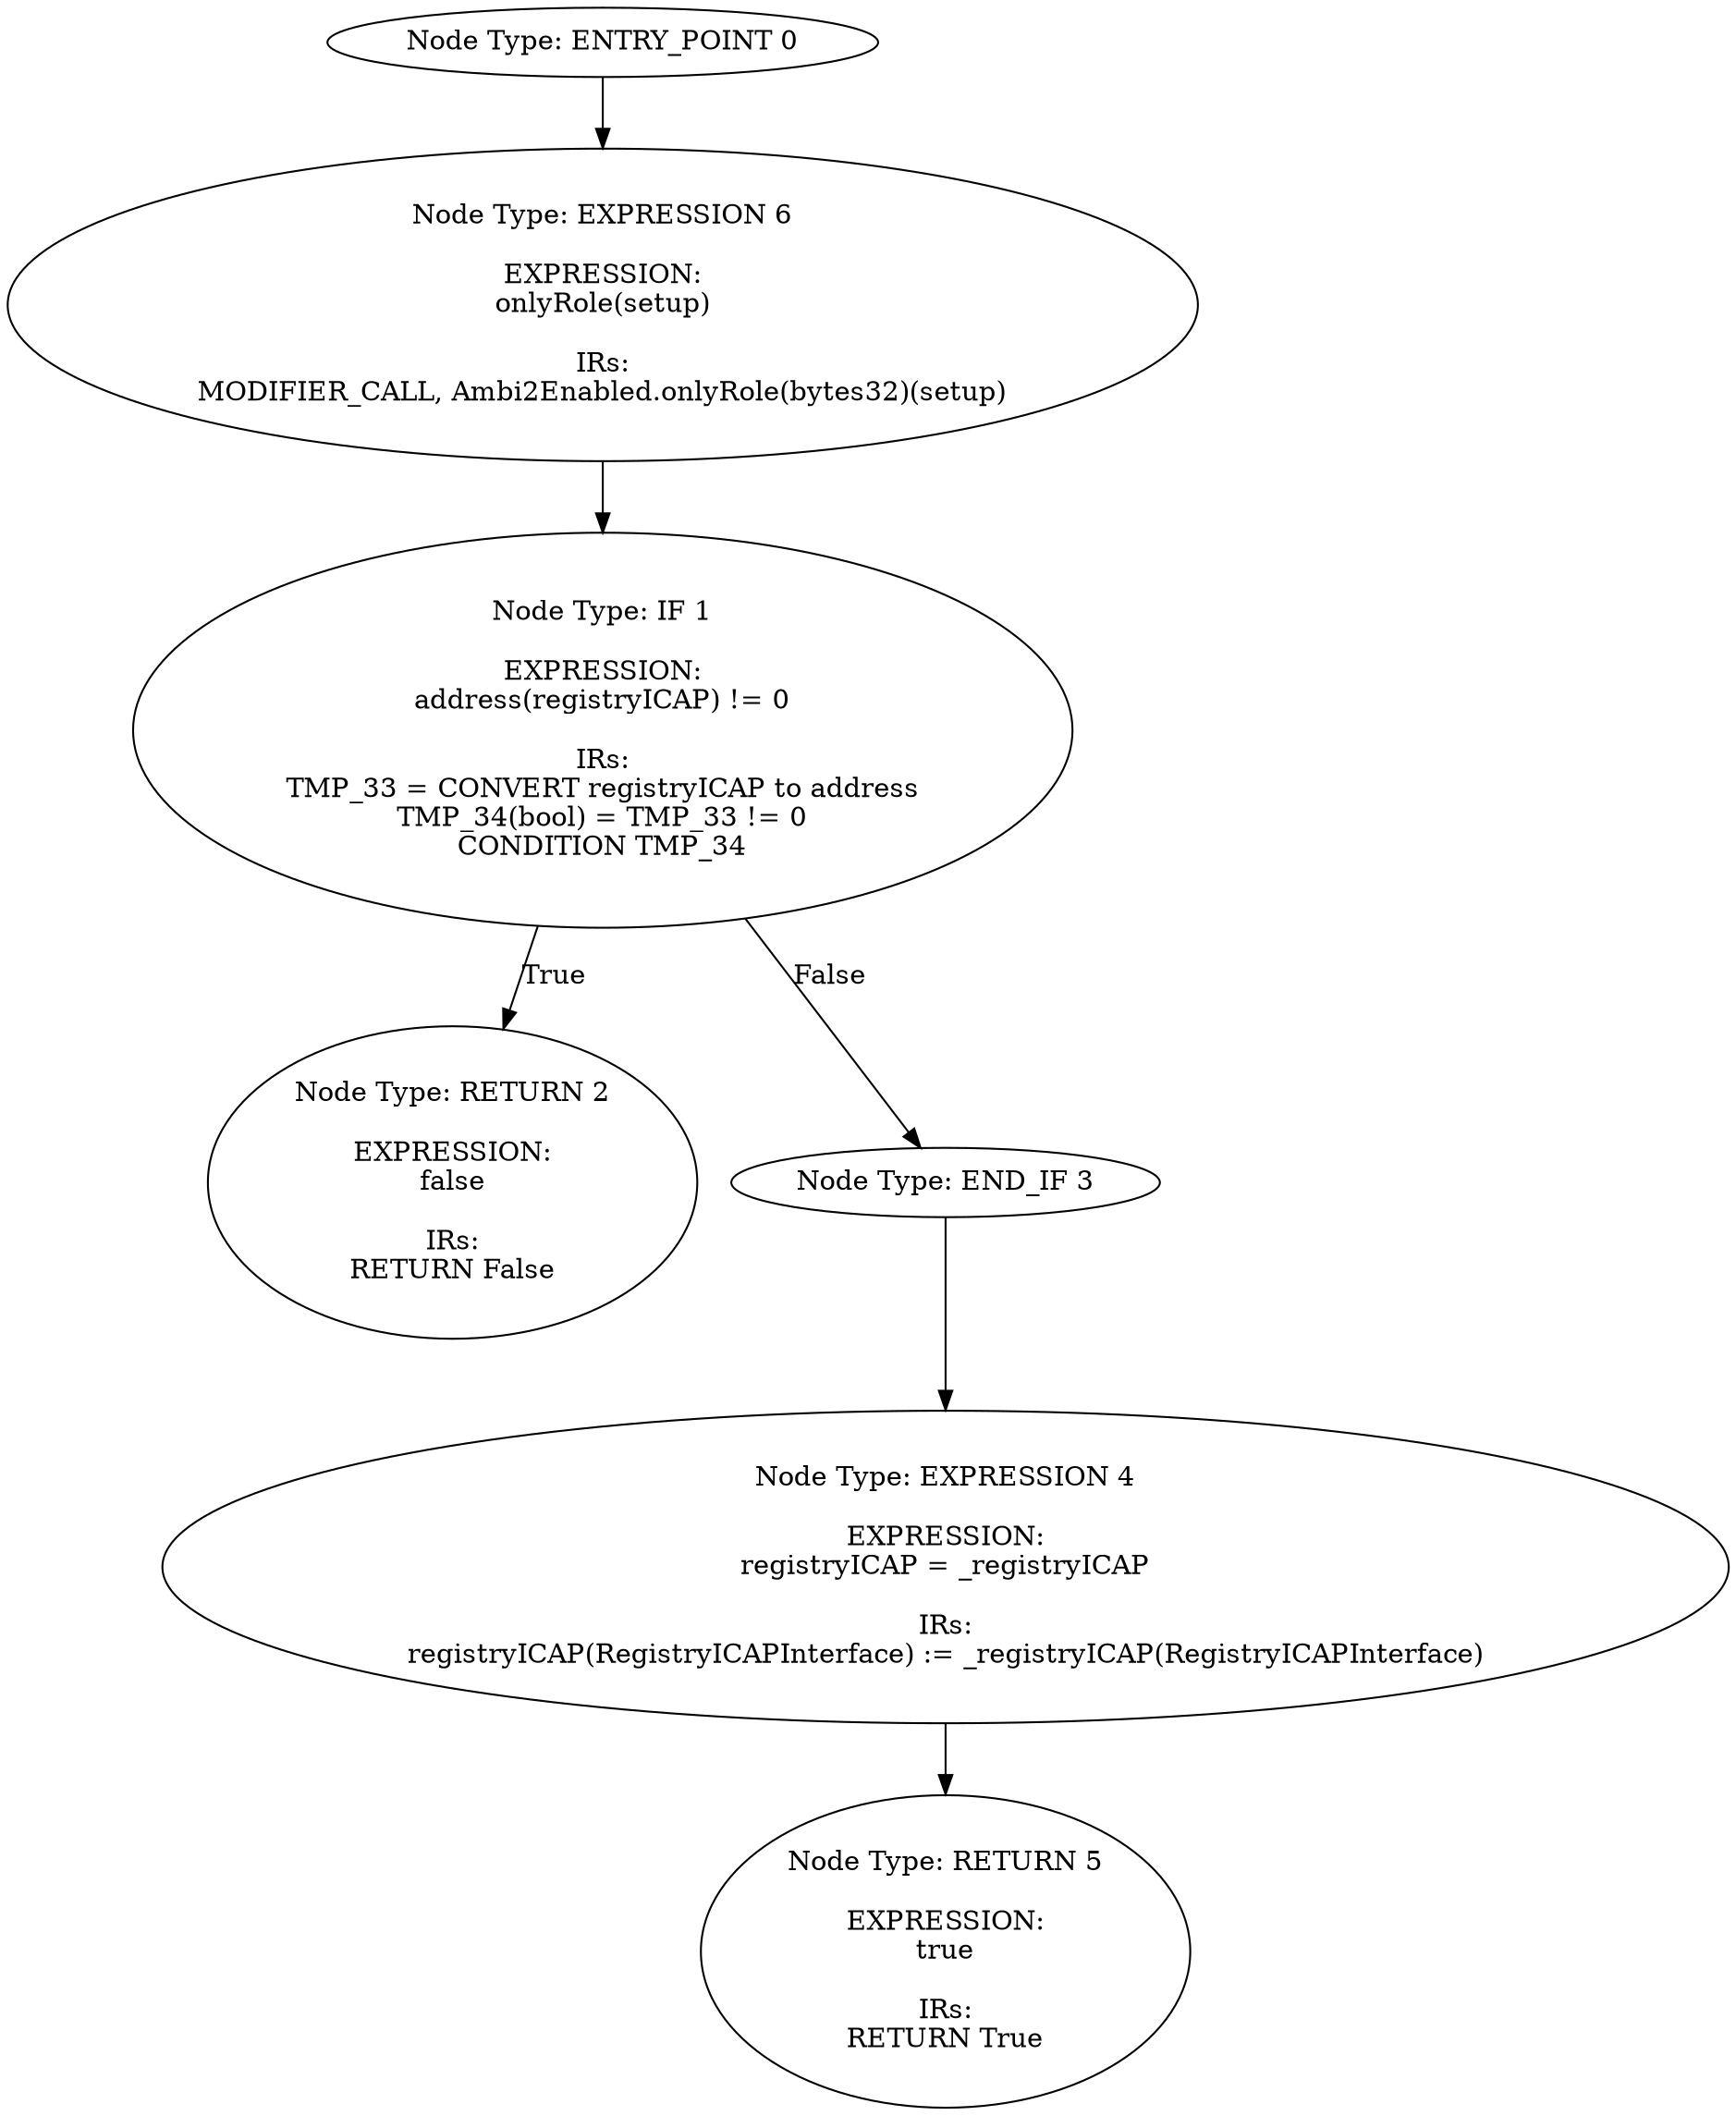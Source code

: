 digraph{
0[label="Node Type: ENTRY_POINT 0
"];
0->6;
1[label="Node Type: IF 1

EXPRESSION:
address(registryICAP) != 0

IRs:
TMP_33 = CONVERT registryICAP to address
TMP_34(bool) = TMP_33 != 0
CONDITION TMP_34"];
1->2[label="True"];
1->3[label="False"];
2[label="Node Type: RETURN 2

EXPRESSION:
false

IRs:
RETURN False"];
3[label="Node Type: END_IF 3
"];
3->4;
4[label="Node Type: EXPRESSION 4

EXPRESSION:
registryICAP = _registryICAP

IRs:
registryICAP(RegistryICAPInterface) := _registryICAP(RegistryICAPInterface)"];
4->5;
5[label="Node Type: RETURN 5

EXPRESSION:
true

IRs:
RETURN True"];
6[label="Node Type: EXPRESSION 6

EXPRESSION:
onlyRole(setup)

IRs:
MODIFIER_CALL, Ambi2Enabled.onlyRole(bytes32)(setup)"];
6->1;
}
